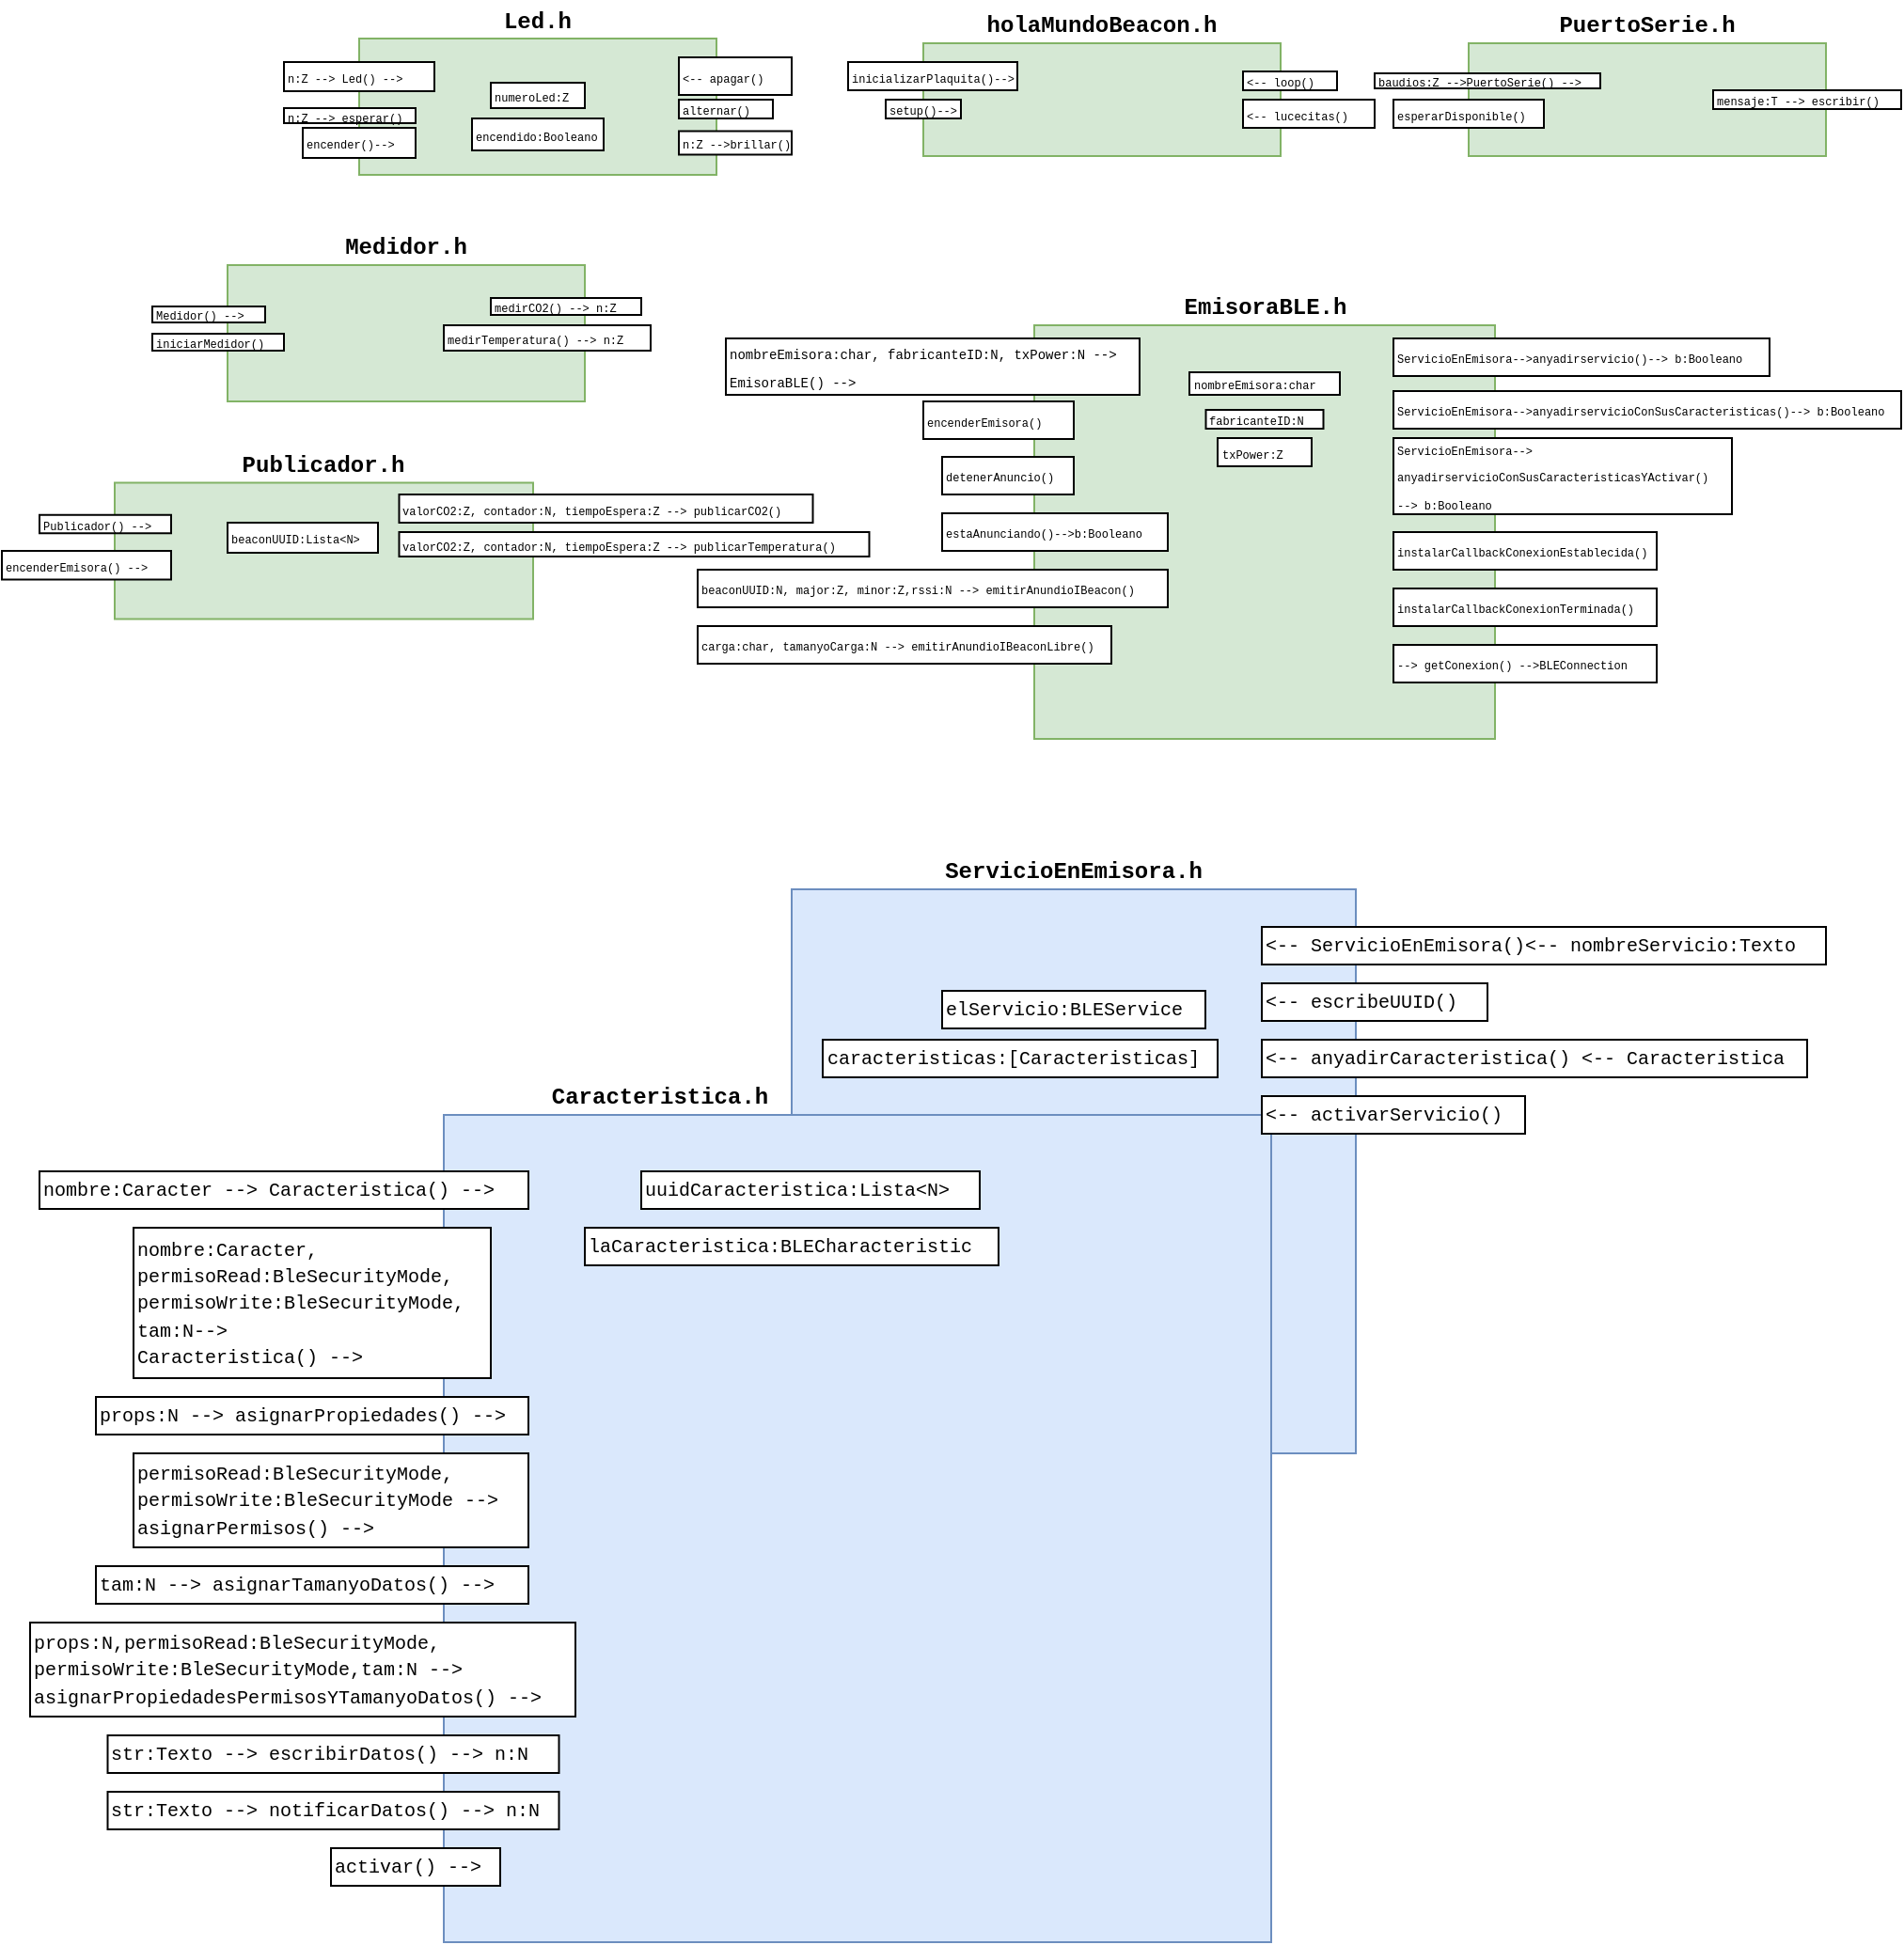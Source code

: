 <mxfile version="15.2.9" type="device"><diagram id="tgO9uGDI0BwoDOcUJX7m" name="Page-1"><mxGraphModel dx="1298" dy="565" grid="1" gridSize="10" guides="1" tooltips="1" connect="1" arrows="1" fold="1" page="1" pageScale="1" pageWidth="827" pageHeight="1169" math="0" shadow="0"><root><mxCell id="0"/><mxCell id="1" parent="0"/><mxCell id="OFcf161wTZdt9iDyQ_8O-32" value="" style="whiteSpace=wrap;html=1;aspect=fixed;fillColor=#dae8fc;strokeColor=#6c8ebf;" vertex="1" parent="1"><mxGeometry x="40" y="510" width="300" height="300" as="geometry"/></mxCell><mxCell id="OFcf161wTZdt9iDyQ_8O-41" value="" style="whiteSpace=wrap;html=1;aspect=fixed;fillColor=#dae8fc;strokeColor=#6c8ebf;" vertex="1" parent="1"><mxGeometry x="-145" y="630" width="440" height="440" as="geometry"/></mxCell><mxCell id="ipwgen2EV-EIBakDFhna-1" value="" style="rounded=0;whiteSpace=wrap;html=1;fillColor=#d5e8d4;strokeColor=#82b366;" parent="1" vertex="1"><mxGeometry x="110" y="60" width="190" height="60" as="geometry"/></mxCell><mxCell id="ipwgen2EV-EIBakDFhna-2" value="&lt;font face=&quot;Courier New&quot;&gt;&lt;b&gt;holaMundoBeacon.h&lt;/b&gt;&lt;/font&gt;" style="text;html=1;strokeColor=none;fillColor=none;align=center;verticalAlign=middle;whiteSpace=wrap;rounded=0;" parent="1" vertex="1"><mxGeometry x="185" y="40" width="40" height="20" as="geometry"/></mxCell><mxCell id="ipwgen2EV-EIBakDFhna-3" value="&lt;font style=&quot;font-size: 6px&quot;&gt;inicializarPlaquita()--&amp;gt;&lt;/font&gt;" style="rounded=0;whiteSpace=wrap;html=1;strokeColor=default;strokeWidth=1;autosize=1;align=left;fontFamily=Courier New;" parent="1" vertex="1"><mxGeometry x="70" y="70" width="90" height="15" as="geometry"/></mxCell><mxCell id="ipwgen2EV-EIBakDFhna-4" value="&lt;font style=&quot;font-size: 6px&quot;&gt;setup()--&amp;gt;&lt;/font&gt;" style="rounded=0;whiteSpace=wrap;html=1;strokeColor=default;strokeWidth=1;autosize=1;align=left;fontFamily=Courier New;" parent="1" vertex="1"><mxGeometry x="90" y="90" width="40" height="10" as="geometry"/></mxCell><mxCell id="ipwgen2EV-EIBakDFhna-6" value="&lt;font style=&quot;font-size: 6px&quot;&gt;&amp;lt;-- loop()&lt;/font&gt;" style="rounded=0;whiteSpace=wrap;html=1;strokeColor=default;strokeWidth=1;autosize=1;align=left;fontFamily=Courier New;" parent="1" vertex="1"><mxGeometry x="280" y="75" width="50" height="10" as="geometry"/></mxCell><mxCell id="ipwgen2EV-EIBakDFhna-7" value="&lt;font style=&quot;font-size: 6px&quot;&gt;&amp;lt;-- lucecitas()&lt;/font&gt;" style="rounded=0;whiteSpace=wrap;html=1;strokeColor=default;strokeWidth=1;autosize=1;align=left;fontFamily=Courier New;" parent="1" vertex="1"><mxGeometry x="280" y="90" width="70" height="15" as="geometry"/></mxCell><mxCell id="ipwgen2EV-EIBakDFhna-8" value="" style="rounded=0;whiteSpace=wrap;html=1;fillColor=#d5e8d4;strokeColor=#82b366;" parent="1" vertex="1"><mxGeometry x="400" y="60" width="190" height="60" as="geometry"/></mxCell><mxCell id="ipwgen2EV-EIBakDFhna-9" value="&lt;font face=&quot;Courier New&quot;&gt;&lt;b&gt;PuertoSerie.h&lt;/b&gt;&lt;/font&gt;" style="text;html=1;strokeColor=none;fillColor=none;align=center;verticalAlign=middle;whiteSpace=wrap;rounded=0;" parent="1" vertex="1"><mxGeometry x="475" y="40" width="40" height="20" as="geometry"/></mxCell><mxCell id="ipwgen2EV-EIBakDFhna-10" value="&lt;font style=&quot;font-size: 6px&quot;&gt;baudios:Z --&amp;gt;PuertoSerie() --&amp;gt;&lt;/font&gt;" style="rounded=0;whiteSpace=wrap;html=1;strokeColor=default;strokeWidth=1;autosize=1;align=left;fontFamily=Courier New;" parent="1" vertex="1"><mxGeometry x="350" y="76" width="120" height="8" as="geometry"/></mxCell><mxCell id="ipwgen2EV-EIBakDFhna-11" value="&lt;font style=&quot;font-size: 6px&quot;&gt;esperarDisponible()&lt;/font&gt;" style="rounded=0;whiteSpace=wrap;html=1;strokeColor=default;strokeWidth=1;autosize=1;align=left;fontFamily=Courier New;" parent="1" vertex="1"><mxGeometry x="360" y="90" width="80" height="15" as="geometry"/></mxCell><mxCell id="ipwgen2EV-EIBakDFhna-12" value="&lt;font style=&quot;font-size: 6px&quot;&gt;mensaje:T --&amp;gt; escribir()&lt;/font&gt;" style="rounded=0;whiteSpace=wrap;html=1;strokeColor=default;strokeWidth=1;autosize=1;align=left;fontFamily=Courier New;" parent="1" vertex="1"><mxGeometry x="530" y="85" width="100" height="10" as="geometry"/></mxCell><mxCell id="ipwgen2EV-EIBakDFhna-15" value="" style="rounded=0;whiteSpace=wrap;html=1;fillColor=#d5e8d4;strokeColor=#82b366;" parent="1" vertex="1"><mxGeometry x="169" y="210" width="245" height="220" as="geometry"/></mxCell><mxCell id="ipwgen2EV-EIBakDFhna-16" value="&lt;font face=&quot;Courier New&quot;&gt;&lt;b&gt;EmisoraBLE.h&lt;/b&gt;&lt;/font&gt;" style="text;html=1;strokeColor=none;fillColor=none;align=center;verticalAlign=middle;whiteSpace=wrap;rounded=0;" parent="1" vertex="1"><mxGeometry x="271.5" y="190" width="40" height="20" as="geometry"/></mxCell><mxCell id="ipwgen2EV-EIBakDFhna-17" value="&lt;font style=&quot;font-size: 7px&quot;&gt;nombreEmisora:char, fabricanteID:N, txPower:N --&amp;gt;&lt;br&gt;EmisoraBLE() --&amp;gt;&lt;/font&gt;" style="rounded=0;whiteSpace=wrap;strokeColor=default;strokeWidth=1;autosize=1;align=left;fontFamily=Courier New;html=1;" parent="1" vertex="1"><mxGeometry x="5" y="217" width="220" height="30" as="geometry"/></mxCell><mxCell id="ipwgen2EV-EIBakDFhna-18" value="&lt;font style=&quot;font-size: 6px&quot;&gt;encenderEmisora()&lt;/font&gt;" style="rounded=0;whiteSpace=wrap;html=1;strokeColor=default;strokeWidth=1;autosize=1;align=left;fontFamily=Courier New;" parent="1" vertex="1"><mxGeometry x="110" y="250.5" width="80" height="20" as="geometry"/></mxCell><mxCell id="ipwgen2EV-EIBakDFhna-19" value="&lt;font style=&quot;font-size: 6px&quot;&gt;nombreEmisora:char&lt;/font&gt;" style="rounded=0;whiteSpace=wrap;html=1;strokeColor=default;strokeWidth=1;autosize=1;align=left;fontFamily=Courier New;" parent="1" vertex="1"><mxGeometry x="251.5" y="235" width="80" height="12" as="geometry"/></mxCell><mxCell id="ipwgen2EV-EIBakDFhna-20" value="&lt;font style=&quot;font-size: 6px&quot;&gt;fabricanteID:N&lt;/font&gt;" style="rounded=0;whiteSpace=wrap;html=1;strokeColor=default;strokeWidth=1;autosize=1;align=left;fontFamily=Courier New;" parent="1" vertex="1"><mxGeometry x="260.25" y="255" width="62.5" height="10" as="geometry"/></mxCell><mxCell id="ipwgen2EV-EIBakDFhna-21" value="&lt;font style=&quot;font-size: 6px&quot;&gt;txPower:Z&lt;/font&gt;" style="rounded=0;whiteSpace=wrap;html=1;strokeColor=default;strokeWidth=1;autosize=1;align=left;fontFamily=Courier New;" parent="1" vertex="1"><mxGeometry x="266.5" y="270" width="50" height="15" as="geometry"/></mxCell><mxCell id="ipwgen2EV-EIBakDFhna-22" value="&lt;font style=&quot;font-size: 6px&quot;&gt;detenerAnuncio()&lt;/font&gt;" style="rounded=0;whiteSpace=wrap;html=1;strokeColor=default;strokeWidth=1;autosize=1;align=left;fontFamily=Courier New;" parent="1" vertex="1"><mxGeometry x="120" y="280" width="70" height="20" as="geometry"/></mxCell><mxCell id="ipwgen2EV-EIBakDFhna-23" value="&lt;font style=&quot;font-size: 6px&quot;&gt;estaAnunciando()--&amp;gt;b:Booleano&lt;/font&gt;" style="rounded=0;whiteSpace=wrap;html=1;strokeColor=default;strokeWidth=1;autosize=1;align=left;fontFamily=Courier New;" parent="1" vertex="1"><mxGeometry x="120" y="310" width="120" height="20" as="geometry"/></mxCell><mxCell id="ipwgen2EV-EIBakDFhna-24" value="&lt;font style=&quot;font-size: 6px&quot;&gt;beaconUUID:N, major:Z, minor:Z,rssi:N --&amp;gt; emitirAnundioIBeacon()&lt;/font&gt;" style="rounded=0;whiteSpace=wrap;html=1;strokeColor=default;strokeWidth=1;autosize=1;align=left;fontFamily=Courier New;" parent="1" vertex="1"><mxGeometry x="-10" y="340" width="250" height="20" as="geometry"/></mxCell><mxCell id="ipwgen2EV-EIBakDFhna-25" value="&lt;font style=&quot;font-size: 6px&quot;&gt;carga:char, tamanyoCarga:N --&amp;gt; emitirAnundioIBeaconLibre()&lt;/font&gt;" style="rounded=0;whiteSpace=wrap;html=1;strokeColor=default;strokeWidth=1;autosize=1;align=left;fontFamily=Courier New;" parent="1" vertex="1"><mxGeometry x="-10" y="370" width="220" height="20" as="geometry"/></mxCell><mxCell id="ipwgen2EV-EIBakDFhna-26" value="&lt;font style=&quot;font-size: 6px&quot;&gt;ServicioEnEmisora--&amp;gt;anyadirservicio()--&amp;gt; b:Booleano&lt;/font&gt;" style="rounded=0;whiteSpace=wrap;html=1;strokeColor=default;strokeWidth=1;autosize=1;align=left;fontFamily=Courier New;" parent="1" vertex="1"><mxGeometry x="360" y="217" width="200" height="20" as="geometry"/></mxCell><mxCell id="ipwgen2EV-EIBakDFhna-27" value="&lt;font style=&quot;font-size: 6px&quot;&gt;ServicioEnEmisora--&amp;gt;anyadirservicioConSusCaracteristicas()--&amp;gt; b:Booleano&lt;/font&gt;" style="rounded=0;whiteSpace=wrap;html=1;strokeColor=default;strokeWidth=1;autosize=1;align=left;fontFamily=Courier New;" parent="1" vertex="1"><mxGeometry x="360" y="245" width="270" height="20" as="geometry"/></mxCell><mxCell id="ipwgen2EV-EIBakDFhna-28" value="&lt;font style=&quot;font-size: 6px&quot;&gt;ServicioEnEmisora--&amp;gt;&lt;br&gt;anyadirservicioConSusCaracteristicasYActivar()&lt;br&gt;--&amp;gt; b:Booleano&lt;/font&gt;" style="rounded=0;whiteSpace=wrap;html=1;strokeColor=default;strokeWidth=1;autosize=1;align=left;fontFamily=Courier New;" parent="1" vertex="1"><mxGeometry x="360" y="270" width="180" height="40.5" as="geometry"/></mxCell><mxCell id="ipwgen2EV-EIBakDFhna-29" value="&lt;font style=&quot;font-size: 6px&quot;&gt;instalarCallbackConexionEstablecida()&lt;/font&gt;" style="rounded=0;whiteSpace=wrap;html=1;strokeColor=default;strokeWidth=1;autosize=1;align=left;fontFamily=Courier New;" parent="1" vertex="1"><mxGeometry x="360" y="320" width="140" height="20" as="geometry"/></mxCell><mxCell id="ipwgen2EV-EIBakDFhna-30" value="&lt;font style=&quot;font-size: 6px&quot;&gt;instalarCallbackConexionTerminada()&lt;/font&gt;" style="rounded=0;whiteSpace=wrap;html=1;strokeColor=default;strokeWidth=1;autosize=1;align=left;fontFamily=Courier New;" parent="1" vertex="1"><mxGeometry x="360" y="350" width="140" height="20" as="geometry"/></mxCell><mxCell id="ipwgen2EV-EIBakDFhna-31" value="&lt;font style=&quot;font-size: 6px&quot;&gt;--&amp;gt; getConexion() --&amp;gt;BLEConnection&lt;/font&gt;" style="rounded=0;whiteSpace=wrap;html=1;strokeColor=default;strokeWidth=1;autosize=1;align=left;fontFamily=Courier New;" parent="1" vertex="1"><mxGeometry x="360" y="380" width="140" height="20" as="geometry"/></mxCell><mxCell id="OFcf161wTZdt9iDyQ_8O-1" value="" style="rounded=0;whiteSpace=wrap;html=1;fillColor=#d5e8d4;strokeColor=#82b366;" vertex="1" parent="1"><mxGeometry x="-190" y="57.5" width="190" height="72.5" as="geometry"/></mxCell><mxCell id="OFcf161wTZdt9iDyQ_8O-2" value="&lt;font face=&quot;Courier New&quot;&gt;&lt;b&gt;Led.h&lt;/b&gt;&lt;/font&gt;" style="text;html=1;strokeColor=none;fillColor=none;align=center;verticalAlign=middle;whiteSpace=wrap;rounded=0;" vertex="1" parent="1"><mxGeometry x="-115" y="37.5" width="40" height="20" as="geometry"/></mxCell><mxCell id="OFcf161wTZdt9iDyQ_8O-3" value="&lt;font style=&quot;font-size: 6px&quot;&gt;n:Z --&amp;gt; Led() --&amp;gt;&lt;/font&gt;" style="rounded=0;whiteSpace=wrap;html=1;strokeColor=default;strokeWidth=1;autosize=1;align=left;fontFamily=Courier New;" vertex="1" parent="1"><mxGeometry x="-230" y="70" width="80" height="15.5" as="geometry"/></mxCell><mxCell id="OFcf161wTZdt9iDyQ_8O-5" value="&lt;font style=&quot;font-size: 6px&quot;&gt;&amp;lt;-- apagar()&lt;/font&gt;" style="rounded=0;whiteSpace=wrap;html=1;strokeColor=default;strokeWidth=1;autosize=1;align=left;fontFamily=Courier New;" vertex="1" parent="1"><mxGeometry x="-20" y="67.5" width="60" height="20" as="geometry"/></mxCell><mxCell id="OFcf161wTZdt9iDyQ_8O-6" value="&lt;font style=&quot;font-size: 6px&quot;&gt;alternar()&lt;/font&gt;" style="rounded=0;whiteSpace=wrap;html=1;strokeColor=default;strokeWidth=1;autosize=1;align=left;fontFamily=Courier New;" vertex="1" parent="1"><mxGeometry x="-20" y="90" width="50" height="10" as="geometry"/></mxCell><mxCell id="OFcf161wTZdt9iDyQ_8O-7" value="&lt;font style=&quot;font-size: 6px&quot;&gt;n:Z --&amp;gt; esperar()&lt;/font&gt;" style="rounded=0;whiteSpace=wrap;html=1;strokeColor=default;strokeWidth=1;autosize=1;align=left;fontFamily=Courier New;" vertex="1" parent="1"><mxGeometry x="-230" y="94.5" width="70" height="8" as="geometry"/></mxCell><mxCell id="OFcf161wTZdt9iDyQ_8O-8" value="&lt;font style=&quot;font-size: 6px&quot;&gt;encender()--&amp;gt;&lt;/font&gt;" style="rounded=0;whiteSpace=wrap;html=1;strokeColor=default;strokeWidth=1;autosize=1;align=left;fontFamily=Courier New;" vertex="1" parent="1"><mxGeometry x="-220" y="105" width="60" height="16" as="geometry"/></mxCell><mxCell id="OFcf161wTZdt9iDyQ_8O-9" value="&lt;font style=&quot;font-size: 6px&quot;&gt;numeroLed:Z&lt;/font&gt;" style="rounded=0;whiteSpace=wrap;html=1;strokeColor=default;strokeWidth=1;autosize=1;align=left;fontFamily=Courier New;" vertex="1" parent="1"><mxGeometry x="-120" y="81" width="50" height="13.5" as="geometry"/></mxCell><mxCell id="OFcf161wTZdt9iDyQ_8O-10" value="&lt;font style=&quot;font-size: 6px&quot;&gt;encendido:Booleano&lt;/font&gt;" style="rounded=0;whiteSpace=wrap;html=1;strokeColor=default;strokeWidth=1;autosize=1;align=left;fontFamily=Courier New;" vertex="1" parent="1"><mxGeometry x="-130" y="100" width="70" height="17" as="geometry"/></mxCell><mxCell id="OFcf161wTZdt9iDyQ_8O-11" value="&lt;font style=&quot;font-size: 6px&quot;&gt;n:Z --&amp;gt;brillar()&lt;/font&gt;" style="rounded=0;whiteSpace=wrap;html=1;strokeColor=default;strokeWidth=1;autosize=1;align=left;fontFamily=Courier New;" vertex="1" parent="1"><mxGeometry x="-20" y="106.75" width="60" height="12.5" as="geometry"/></mxCell><mxCell id="OFcf161wTZdt9iDyQ_8O-12" value="" style="rounded=0;whiteSpace=wrap;html=1;fillColor=#d5e8d4;strokeColor=#82b366;" vertex="1" parent="1"><mxGeometry x="-260" y="178" width="190" height="72.5" as="geometry"/></mxCell><mxCell id="OFcf161wTZdt9iDyQ_8O-13" value="&lt;font face=&quot;Courier New&quot;&gt;&lt;b&gt;Medidor.h&lt;/b&gt;&lt;/font&gt;" style="text;html=1;strokeColor=none;fillColor=none;align=center;verticalAlign=middle;whiteSpace=wrap;rounded=0;" vertex="1" parent="1"><mxGeometry x="-185" y="158" width="40" height="20" as="geometry"/></mxCell><mxCell id="OFcf161wTZdt9iDyQ_8O-14" value="&lt;font style=&quot;font-size: 6px&quot;&gt;Medidor() --&amp;gt;&lt;/font&gt;" style="rounded=0;whiteSpace=wrap;html=1;strokeColor=default;strokeWidth=1;autosize=1;align=left;fontFamily=Courier New;" vertex="1" parent="1"><mxGeometry x="-300" y="200" width="60" height="8.5" as="geometry"/></mxCell><mxCell id="OFcf161wTZdt9iDyQ_8O-15" value="&lt;font style=&quot;font-size: 6px&quot;&gt;medirCO2() --&amp;gt; n:Z&lt;/font&gt;" style="rounded=0;whiteSpace=wrap;html=1;strokeColor=default;strokeWidth=1;autosize=1;align=left;fontFamily=Courier New;" vertex="1" parent="1"><mxGeometry x="-120" y="195.5" width="80" height="9" as="geometry"/></mxCell><mxCell id="OFcf161wTZdt9iDyQ_8O-17" value="&lt;font style=&quot;font-size: 6px&quot;&gt;iniciarMedidor()&lt;/font&gt;" style="rounded=0;whiteSpace=wrap;html=1;strokeColor=default;strokeWidth=1;autosize=1;align=left;fontFamily=Courier New;" vertex="1" parent="1"><mxGeometry x="-300" y="214.5" width="70" height="9" as="geometry"/></mxCell><mxCell id="OFcf161wTZdt9iDyQ_8O-22" value="&lt;font style=&quot;font-size: 6px&quot;&gt;medirTemperatura() --&amp;gt; n:Z&lt;/font&gt;" style="rounded=0;whiteSpace=wrap;html=1;strokeColor=default;strokeWidth=1;autosize=1;align=left;fontFamily=Courier New;" vertex="1" parent="1"><mxGeometry x="-145" y="210" width="110" height="13.5" as="geometry"/></mxCell><mxCell id="OFcf161wTZdt9iDyQ_8O-23" value="" style="rounded=0;whiteSpace=wrap;html=1;fillColor=#d5e8d4;strokeColor=#82b366;" vertex="1" parent="1"><mxGeometry x="-320" y="293.75" width="222.5" height="72.5" as="geometry"/></mxCell><mxCell id="OFcf161wTZdt9iDyQ_8O-24" value="&lt;font face=&quot;Courier New&quot;&gt;&lt;b&gt;Publicador.h&lt;/b&gt;&lt;/font&gt;" style="text;html=1;strokeColor=none;fillColor=none;align=center;verticalAlign=middle;whiteSpace=wrap;rounded=0;" vertex="1" parent="1"><mxGeometry x="-228.75" y="273.75" width="40" height="20" as="geometry"/></mxCell><mxCell id="OFcf161wTZdt9iDyQ_8O-25" value="&lt;font style=&quot;font-size: 6px&quot;&gt;Publicador() --&amp;gt;&lt;/font&gt;" style="rounded=0;whiteSpace=wrap;html=1;strokeColor=default;strokeWidth=1;autosize=1;align=left;fontFamily=Courier New;" vertex="1" parent="1"><mxGeometry x="-360" y="310.88" width="70" height="9.75" as="geometry"/></mxCell><mxCell id="OFcf161wTZdt9iDyQ_8O-26" value="&lt;font style=&quot;font-size: 6px&quot;&gt;valorCO2:Z, contador:N, tiempoEspera:Z --&amp;gt; publicarCO2()&lt;/font&gt;" style="rounded=0;whiteSpace=wrap;html=1;strokeColor=default;strokeWidth=1;autosize=1;align=left;fontFamily=Courier New;" vertex="1" parent="1"><mxGeometry x="-168.75" y="300" width="220" height="15" as="geometry"/></mxCell><mxCell id="OFcf161wTZdt9iDyQ_8O-27" value="&lt;font style=&quot;font-size: 6px&quot;&gt;encenderEmisora() --&amp;gt;&lt;/font&gt;" style="rounded=0;whiteSpace=wrap;html=1;strokeColor=default;strokeWidth=1;autosize=1;align=left;fontFamily=Courier New;" vertex="1" parent="1"><mxGeometry x="-380" y="330" width="90" height="15.25" as="geometry"/></mxCell><mxCell id="OFcf161wTZdt9iDyQ_8O-30" value="&lt;font style=&quot;font-size: 6px&quot;&gt;beaconUUID:Lista&amp;lt;N&amp;gt;&lt;/font&gt;" style="rounded=0;whiteSpace=wrap;html=1;strokeColor=default;strokeWidth=1;autosize=1;align=left;fontFamily=Courier New;" vertex="1" parent="1"><mxGeometry x="-260" y="315" width="80" height="16" as="geometry"/></mxCell><mxCell id="OFcf161wTZdt9iDyQ_8O-31" value="&lt;font style=&quot;font-size: 6px&quot;&gt;valorCO2:Z, contador:N, tiempoEspera:Z --&amp;gt; publicarTemperatura()&lt;/font&gt;" style="rounded=0;whiteSpace=wrap;html=1;strokeColor=default;strokeWidth=1;autosize=1;align=left;fontFamily=Courier New;" vertex="1" parent="1"><mxGeometry x="-168.75" y="320" width="250" height="13" as="geometry"/></mxCell><mxCell id="OFcf161wTZdt9iDyQ_8O-33" value="&lt;font style=&quot;font-size: 10px&quot;&gt;uuidCaracteristica&lt;/font&gt;&lt;font size=&quot;1&quot;&gt;:Lista&amp;lt;N&amp;gt;&lt;/font&gt;" style="rounded=0;whiteSpace=wrap;html=1;strokeColor=default;strokeWidth=1;autosize=1;align=left;fontFamily=Courier New;" vertex="1" parent="1"><mxGeometry x="-40" y="660" width="180" height="20" as="geometry"/></mxCell><mxCell id="OFcf161wTZdt9iDyQ_8O-34" value="&lt;font face=&quot;Courier New&quot;&gt;&lt;b&gt;ServicioEnEmisora.h&lt;/b&gt;&lt;/font&gt;" style="text;html=1;strokeColor=none;fillColor=none;align=center;verticalAlign=middle;whiteSpace=wrap;rounded=0;" vertex="1" parent="1"><mxGeometry x="170" y="490" width="40" height="20" as="geometry"/></mxCell><mxCell id="OFcf161wTZdt9iDyQ_8O-35" value="&lt;span style=&quot;font-size: 10px&quot;&gt;elServicio:BLEService&lt;/span&gt;" style="rounded=0;whiteSpace=wrap;html=1;strokeColor=default;strokeWidth=1;autosize=1;align=left;fontFamily=Courier New;" vertex="1" parent="1"><mxGeometry x="120" y="564" width="140" height="20" as="geometry"/></mxCell><mxCell id="OFcf161wTZdt9iDyQ_8O-36" value="&lt;span style=&quot;font-size: 10px&quot;&gt;caracteristicas:[Caracteristicas]&lt;/span&gt;" style="rounded=0;whiteSpace=wrap;html=1;strokeColor=default;strokeWidth=1;autosize=1;align=left;fontFamily=Courier New;" vertex="1" parent="1"><mxGeometry x="56.5" y="590" width="210" height="20" as="geometry"/></mxCell><mxCell id="OFcf161wTZdt9iDyQ_8O-37" value="&lt;span style=&quot;font-size: 10px&quot;&gt;&amp;lt;-- ServicioEnEmisora()&amp;lt;-- nombreServicio:Texto&lt;/span&gt;" style="rounded=0;whiteSpace=wrap;html=1;strokeColor=default;strokeWidth=1;autosize=1;align=left;fontFamily=Courier New;" vertex="1" parent="1"><mxGeometry x="290" y="530" width="300" height="20" as="geometry"/></mxCell><mxCell id="OFcf161wTZdt9iDyQ_8O-38" value="&lt;span style=&quot;font-size: 10px&quot;&gt;&amp;lt;-- escribeUUID()&lt;/span&gt;" style="rounded=0;whiteSpace=wrap;html=1;strokeColor=default;strokeWidth=1;autosize=1;align=left;fontFamily=Courier New;" vertex="1" parent="1"><mxGeometry x="290" y="560" width="120" height="20" as="geometry"/></mxCell><mxCell id="OFcf161wTZdt9iDyQ_8O-39" value="&lt;span style=&quot;font-size: 10px&quot;&gt;&amp;lt;-- anyadirCaracteristica() &amp;lt;-- Caracteristica&lt;/span&gt;" style="rounded=0;whiteSpace=wrap;html=1;strokeColor=default;strokeWidth=1;autosize=1;align=left;fontFamily=Courier New;" vertex="1" parent="1"><mxGeometry x="290" y="590" width="290" height="20" as="geometry"/></mxCell><mxCell id="OFcf161wTZdt9iDyQ_8O-40" value="&lt;span style=&quot;font-size: 10px&quot;&gt;&amp;lt;-- activarServicio()&lt;/span&gt;" style="rounded=0;whiteSpace=wrap;html=1;strokeColor=default;strokeWidth=1;autosize=1;align=left;fontFamily=Courier New;" vertex="1" parent="1"><mxGeometry x="290" y="620" width="140" height="20" as="geometry"/></mxCell><mxCell id="OFcf161wTZdt9iDyQ_8O-42" value="&lt;font face=&quot;Courier New&quot;&gt;&lt;b&gt;Caracteristica.h&lt;/b&gt;&lt;/font&gt;" style="text;html=1;strokeColor=none;fillColor=none;align=center;verticalAlign=middle;whiteSpace=wrap;rounded=0;" vertex="1" parent="1"><mxGeometry x="-50" y="610" width="40" height="20" as="geometry"/></mxCell><mxCell id="OFcf161wTZdt9iDyQ_8O-43" value="&lt;span style=&quot;font-size: 10px&quot;&gt;laCaracteristica:BLECharacteristic&lt;/span&gt;" style="rounded=0;whiteSpace=wrap;html=1;strokeColor=default;strokeWidth=1;autosize=1;align=left;fontFamily=Courier New;" vertex="1" parent="1"><mxGeometry x="-70" y="690" width="220" height="20" as="geometry"/></mxCell><mxCell id="OFcf161wTZdt9iDyQ_8O-44" value="&lt;span style=&quot;font-size: 10px&quot;&gt;nombre:Caracter --&amp;gt; Caracteristica() --&amp;gt;&lt;/span&gt;" style="rounded=0;whiteSpace=wrap;html=1;strokeColor=default;strokeWidth=1;autosize=1;align=left;fontFamily=Courier New;" vertex="1" parent="1"><mxGeometry x="-360" y="660" width="260" height="20" as="geometry"/></mxCell><mxCell id="OFcf161wTZdt9iDyQ_8O-45" value="&lt;span style=&quot;font-size: 10px&quot;&gt;nombre:Caracter,&lt;br&gt;permisoRead:BleSecurityMode,&lt;br&gt;permisoWrite:&lt;/span&gt;&lt;span style=&quot;font-size: 10px&quot;&gt;BleSecurityMode,&lt;br&gt;&lt;/span&gt;&lt;span style=&quot;font-size: 10px&quot;&gt;tam:N--&amp;gt;&lt;br&gt;Caracteristica() --&amp;gt;&lt;/span&gt;" style="rounded=0;whiteSpace=wrap;html=1;strokeColor=default;strokeWidth=1;autosize=1;align=left;fontFamily=Courier New;" vertex="1" parent="1"><mxGeometry x="-310" y="690" width="190" height="80" as="geometry"/></mxCell><mxCell id="OFcf161wTZdt9iDyQ_8O-46" value="&lt;span style=&quot;font-size: 10px&quot;&gt;props:N --&amp;gt; asignarPropiedades() --&amp;gt;&lt;/span&gt;" style="rounded=0;whiteSpace=wrap;html=1;strokeColor=default;strokeWidth=1;autosize=1;align=left;fontFamily=Courier New;" vertex="1" parent="1"><mxGeometry x="-330" y="780" width="230" height="20" as="geometry"/></mxCell><mxCell id="OFcf161wTZdt9iDyQ_8O-47" value="&lt;span style=&quot;font-size: 10px&quot;&gt;permisoRead:BleSecurityMode,&lt;br&gt;permisoWrite:&lt;/span&gt;&lt;span style=&quot;font-size: 10px&quot;&gt;BleSecurityMode&lt;/span&gt;&lt;span style=&quot;font-size: 10px&quot;&gt;&amp;nbsp;--&amp;gt; &lt;br&gt;asignarPermisos() --&amp;gt;&lt;/span&gt;" style="rounded=0;whiteSpace=wrap;html=1;strokeColor=default;strokeWidth=1;autosize=1;align=left;fontFamily=Courier New;" vertex="1" parent="1"><mxGeometry x="-310" y="810" width="210" height="50" as="geometry"/></mxCell><mxCell id="OFcf161wTZdt9iDyQ_8O-48" value="&lt;span style=&quot;font-size: 10px&quot;&gt;tam:N --&amp;gt; asignarTamanyoDatos() --&amp;gt;&lt;/span&gt;" style="rounded=0;whiteSpace=wrap;html=1;strokeColor=default;strokeWidth=1;autosize=1;align=left;fontFamily=Courier New;" vertex="1" parent="1"><mxGeometry x="-330" y="870" width="230" height="20" as="geometry"/></mxCell><mxCell id="OFcf161wTZdt9iDyQ_8O-50" value="&lt;span style=&quot;font-size: 10px&quot;&gt;props:N,permisoRead:BleSecurityMode,&lt;br&gt;permisoWrite:&lt;/span&gt;&lt;span style=&quot;font-size: 10px&quot;&gt;BleSecurityMode,tam:N&lt;/span&gt;&lt;span style=&quot;font-size: 10px&quot;&gt;&amp;nbsp;--&amp;gt; &lt;br&gt;asignarPropiedadesPermisosYTamanyoDatos() --&amp;gt;&lt;/span&gt;" style="rounded=0;whiteSpace=wrap;html=1;strokeColor=default;strokeWidth=1;autosize=1;align=left;fontFamily=Courier New;" vertex="1" parent="1"><mxGeometry x="-365" y="900" width="290" height="50" as="geometry"/></mxCell><mxCell id="OFcf161wTZdt9iDyQ_8O-51" value="&lt;span style=&quot;font-size: 10px&quot;&gt;str:Texto --&amp;gt; escribirDatos() --&amp;gt; n:N&lt;/span&gt;" style="rounded=0;whiteSpace=wrap;html=1;strokeColor=default;strokeWidth=1;autosize=1;align=left;fontFamily=Courier New;" vertex="1" parent="1"><mxGeometry x="-323.75" y="960" width="240" height="20" as="geometry"/></mxCell><mxCell id="OFcf161wTZdt9iDyQ_8O-52" value="&lt;span style=&quot;font-size: 10px&quot;&gt;str:Texto --&amp;gt; notificarDatos() --&amp;gt; n:N&lt;/span&gt;" style="rounded=0;whiteSpace=wrap;html=1;strokeColor=default;strokeWidth=1;autosize=1;align=left;fontFamily=Courier New;" vertex="1" parent="1"><mxGeometry x="-323.75" y="990" width="240" height="20" as="geometry"/></mxCell><mxCell id="OFcf161wTZdt9iDyQ_8O-53" value="&lt;span style=&quot;font-size: 10px&quot;&gt;activar() --&amp;gt;&lt;/span&gt;" style="rounded=0;whiteSpace=wrap;html=1;strokeColor=default;strokeWidth=1;autosize=1;align=left;fontFamily=Courier New;" vertex="1" parent="1"><mxGeometry x="-205" y="1020" width="90" height="20" as="geometry"/></mxCell></root></mxGraphModel></diagram></mxfile>